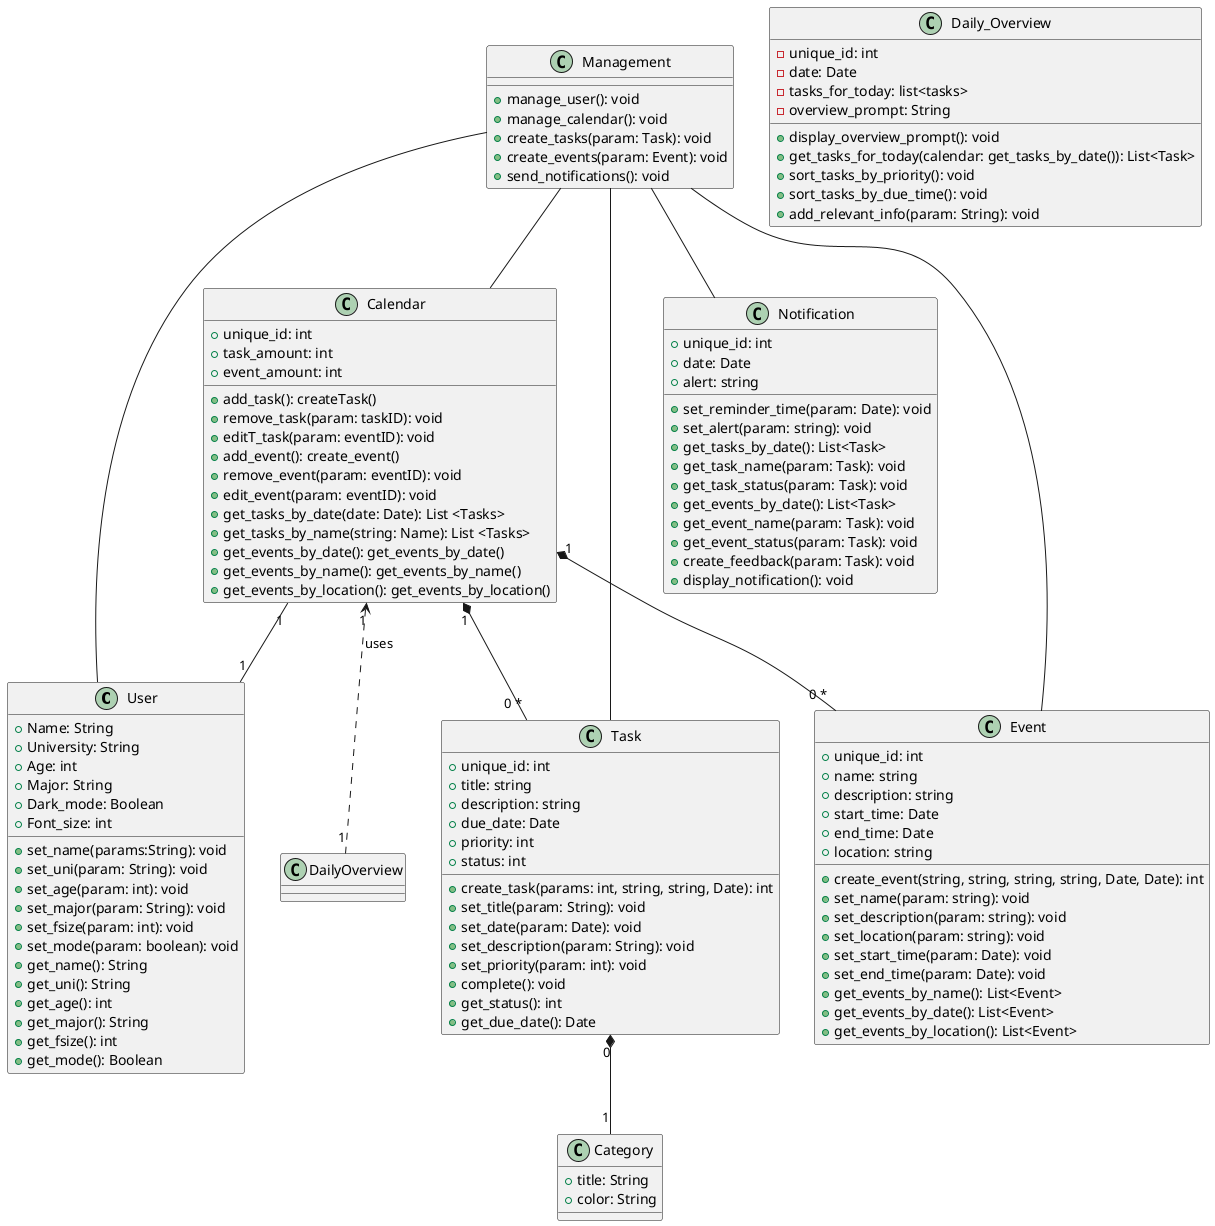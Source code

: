 @startuml

class User {
  +Name: String
  +University: String
  +Age: int
  +Major: String
  +Dark_mode: Boolean
  +Font_size: int
  +set_name(params:String): void
  +set_uni(param: String): void
  +set_age(param: int): void
  +set_major(param: String): void
  +set_fsize(param: int): void
  +set_mode(param: boolean): void
  +get_name(): String
  +get_uni(): String
  +get_age(): int
  +get_major(): String
  +get_fsize(): int
  +get_mode(): Boolean
 
}

class Calendar {
  +unique_id: int  
  +task_amount: int
  +event_amount: int
  +add_task(): createTask()
  +remove_task(param: taskID): void
  +editT_task(param: eventID): void
  +add_event(): create_event()
  +remove_event(param: eventID): void
  +edit_event(param: eventID): void
  +get_tasks_by_date(date: Date): List <Tasks>
  +get_tasks_by_name(string: Name): List <Tasks>
  +get_events_by_date(): get_events_by_date()
  +get_events_by_name(): get_events_by_name()
  +get_events_by_location(): get_events_by_location()
}

class Task {
  +unique_id: int
  +title: string
  +description: string
  +due_date: Date
  +priority: int
  +status: int
  +create_task(params: int, string, string, Date): int
  +set_title(param: String): void
  +set_date(param: Date): void
  +set_description(param: String): void
  +set_priority(param: int): void
  +complete(): void
  +get_status(): int
  +get_due_date(): Date
}

class Category {
  +title: String
  +color: String
}

class Notification {
  +unique_id: int  
  +date: Date
  +alert: string
  
  +set_reminder_time(param: Date): void
  +set_alert(param: string): void
  +get_tasks_by_date(): List<Task>
  +get_task_name(param: Task): void
  +get_task_status(param: Task): void
  +get_events_by_date(): List<Task>
  +get_event_name(param: Task): void
  +get_event_status(param: Task): void
  +create_feedback(param: Task): void
  +display_notification(): void
}

class Event {
  +unique_id: int  
  +name: string
  +description: string
  +start_time: Date
  +end_time: Date
  +location: string
  +create_event(string, string, string, string, Date, Date): int
  +set_name(param: string): void
  +set_description(param: string): void
  +set_location(param: string): void
  +set_start_time(param: Date): void
  +set_end_time(param: Date): void
  +get_events_by_name(): List<Event>
  +get_events_by_date(): List<Event>
  +get_events_by_location(): List<Event>
}

class Daily_Overview {
    -unique_id: int
    -date: Date
    -tasks_for_today: list<tasks>
    -overview_prompt: String

    +display_overview_prompt(): void
    +get_tasks_for_today(calendar: get_tasks_by_date()): List<Task>
    +sort_tasks_by_priority(): void
    +sort_tasks_by_due_time(): void
    +add_relevant_info(param: String): void
}

class Management {
  +manage_user(): void
  +manage_calendar(): void
  +create_tasks(param: Task): void
  +create_events(param: Event): void
  +send_notifications(): void
}

Management -- User
Management -- Calendar
Management -- Task
Management -- Event
Management -- Notification

Calendar "1" -- "1" User
Calendar "1" *-- "0 *" Task
Calendar "1" <.. "1" DailyOverview : uses
Calendar "1" *-- "0 *" Event
Task "0" *-- "1" Category


@enduml

